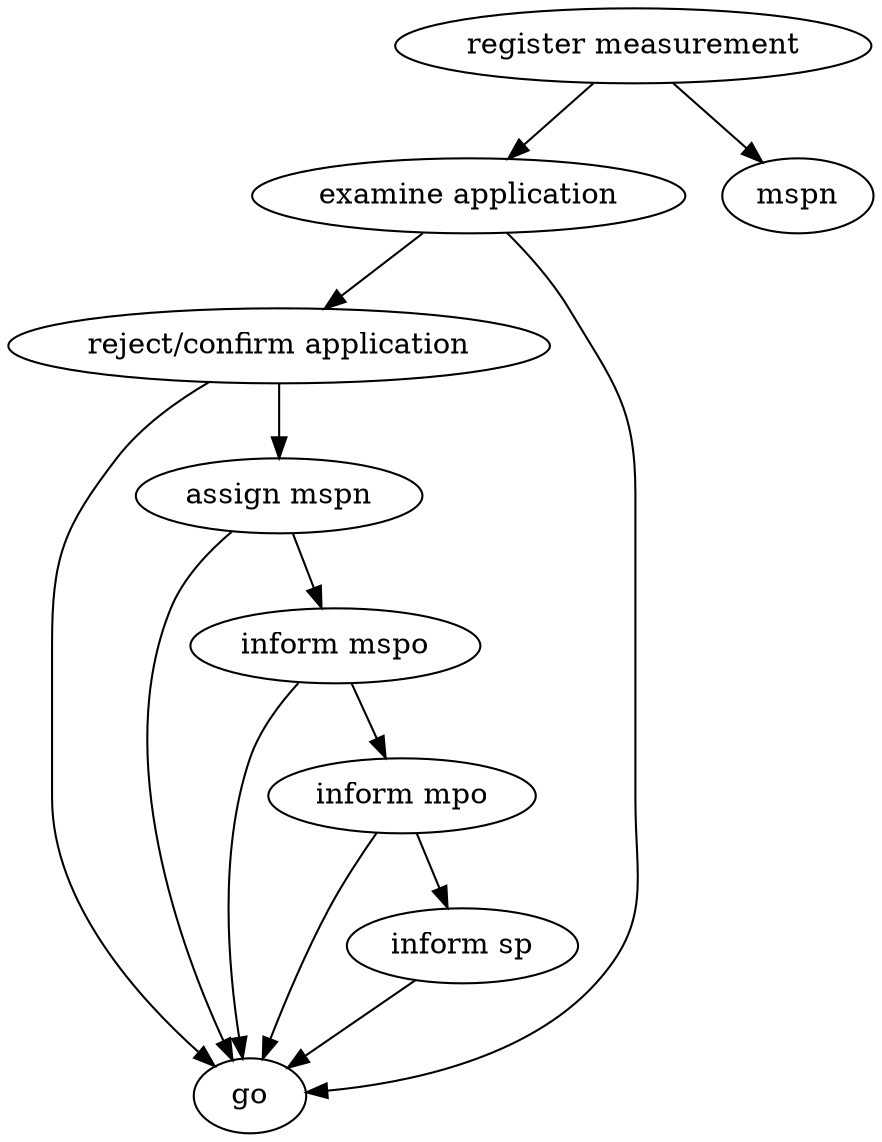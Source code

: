 strict digraph "doc-10.7" {
	graph [name="doc-10.7"];
	"register measurement"	[attrs="{'type': 'Activity', 'label': 'register measurement'}"];
	"examine application"	[attrs="{'type': 'Activity', 'label': 'examine application'}"];
	"register measurement" -> "examine application"	[attrs="{'type': 'flow', 'label': 'flow'}"];
	mspn	[attrs="{'type': 'Actor', 'label': 'mspn'}"];
	"register measurement" -> mspn	[attrs="{'type': 'actor performer', 'label': 'actor performer'}"];
	"reject/confirm application"	[attrs="{'type': 'Activity', 'label': 'reject/confirm application'}"];
	"examine application" -> "reject/confirm application"	[attrs="{'type': 'flow', 'label': 'flow'}"];
	go	[attrs="{'type': 'Actor', 'label': 'go'}"];
	"examine application" -> go	[attrs="{'type': 'actor performer', 'label': 'actor performer'}"];
	"assign mspn"	[attrs="{'type': 'Activity', 'label': 'assign mspn'}"];
	"reject/confirm application" -> "assign mspn"	[attrs="{'type': 'flow', 'label': 'flow'}"];
	"reject/confirm application" -> go	[attrs="{'type': 'actor performer', 'label': 'actor performer'}"];
	"inform mspo"	[attrs="{'type': 'Activity', 'label': 'inform mspo'}"];
	"assign mspn" -> "inform mspo"	[attrs="{'type': 'flow', 'label': 'flow'}"];
	"assign mspn" -> go	[attrs="{'type': 'actor performer', 'label': 'actor performer'}"];
	"inform mpo"	[attrs="{'type': 'Activity', 'label': 'inform mpo'}"];
	"inform mspo" -> "inform mpo"	[attrs="{'type': 'flow', 'label': 'flow'}"];
	"inform mspo" -> go	[attrs="{'type': 'actor performer', 'label': 'actor performer'}"];
	"inform sp"	[attrs="{'type': 'Activity', 'label': 'inform sp'}"];
	"inform mpo" -> "inform sp"	[attrs="{'type': 'flow', 'label': 'flow'}"];
	"inform mpo" -> go	[attrs="{'type': 'actor performer', 'label': 'actor performer'}"];
	"inform sp" -> go	[attrs="{'type': 'actor performer', 'label': 'actor performer'}"];
}
